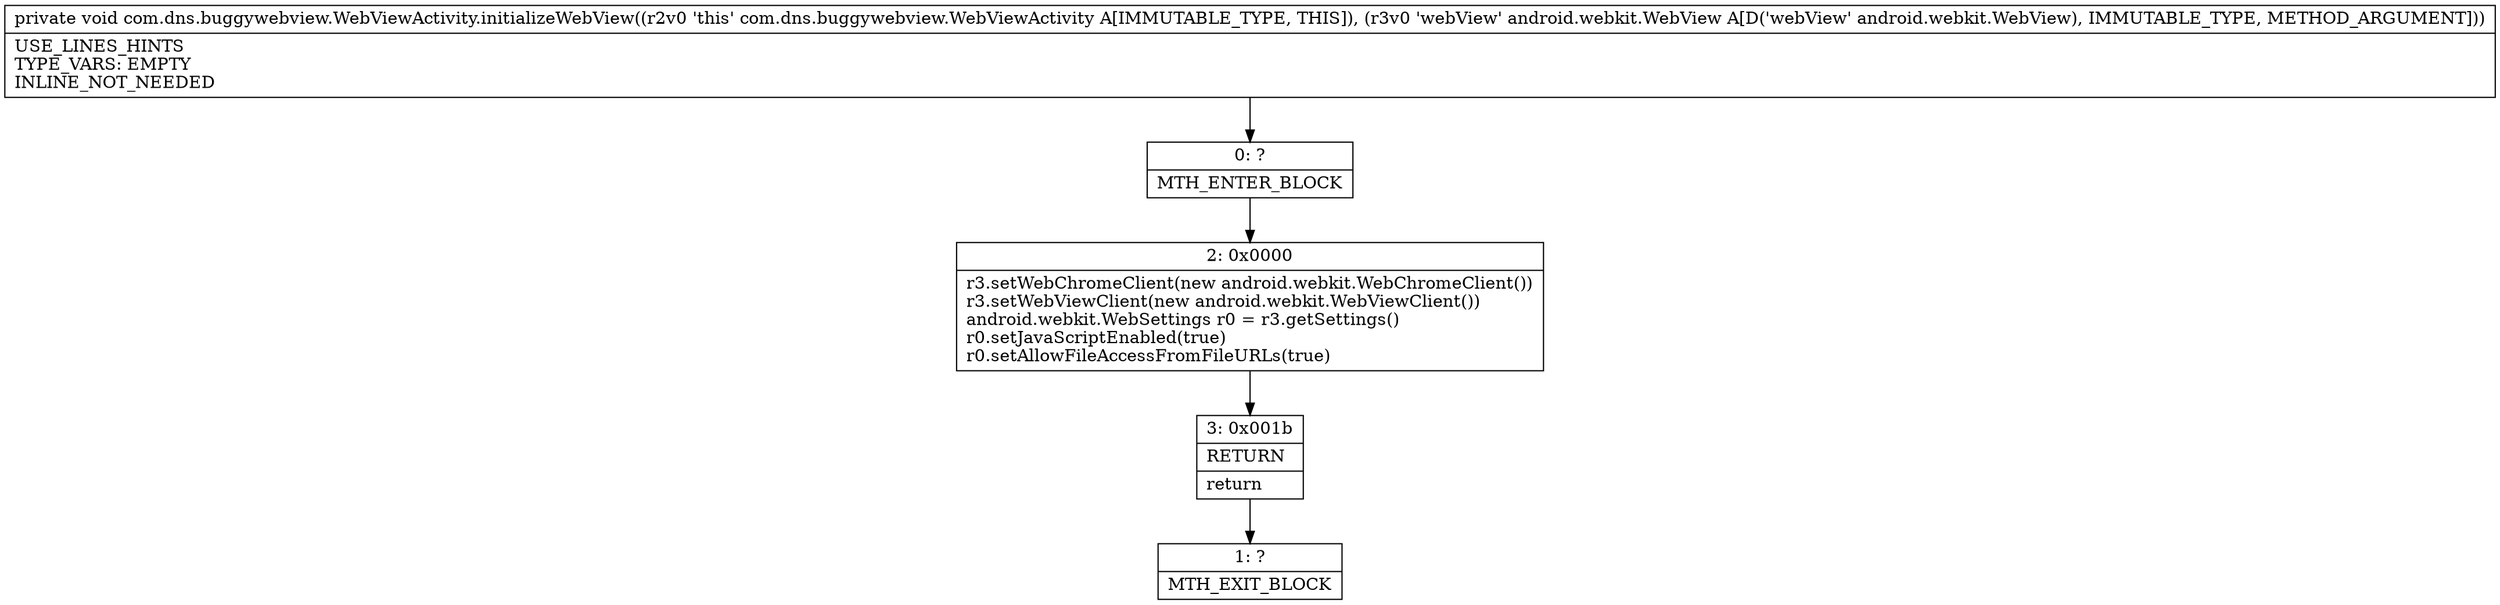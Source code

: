 digraph "CFG forcom.dns.buggywebview.WebViewActivity.initializeWebView(Landroid\/webkit\/WebView;)V" {
Node_0 [shape=record,label="{0\:\ ?|MTH_ENTER_BLOCK\l}"];
Node_2 [shape=record,label="{2\:\ 0x0000|r3.setWebChromeClient(new android.webkit.WebChromeClient())\lr3.setWebViewClient(new android.webkit.WebViewClient())\landroid.webkit.WebSettings r0 = r3.getSettings()\lr0.setJavaScriptEnabled(true)\lr0.setAllowFileAccessFromFileURLs(true)\l}"];
Node_3 [shape=record,label="{3\:\ 0x001b|RETURN\l|return\l}"];
Node_1 [shape=record,label="{1\:\ ?|MTH_EXIT_BLOCK\l}"];
MethodNode[shape=record,label="{private void com.dns.buggywebview.WebViewActivity.initializeWebView((r2v0 'this' com.dns.buggywebview.WebViewActivity A[IMMUTABLE_TYPE, THIS]), (r3v0 'webView' android.webkit.WebView A[D('webView' android.webkit.WebView), IMMUTABLE_TYPE, METHOD_ARGUMENT]))  | USE_LINES_HINTS\lTYPE_VARS: EMPTY\lINLINE_NOT_NEEDED\l}"];
MethodNode -> Node_0;Node_0 -> Node_2;
Node_2 -> Node_3;
Node_3 -> Node_1;
}

